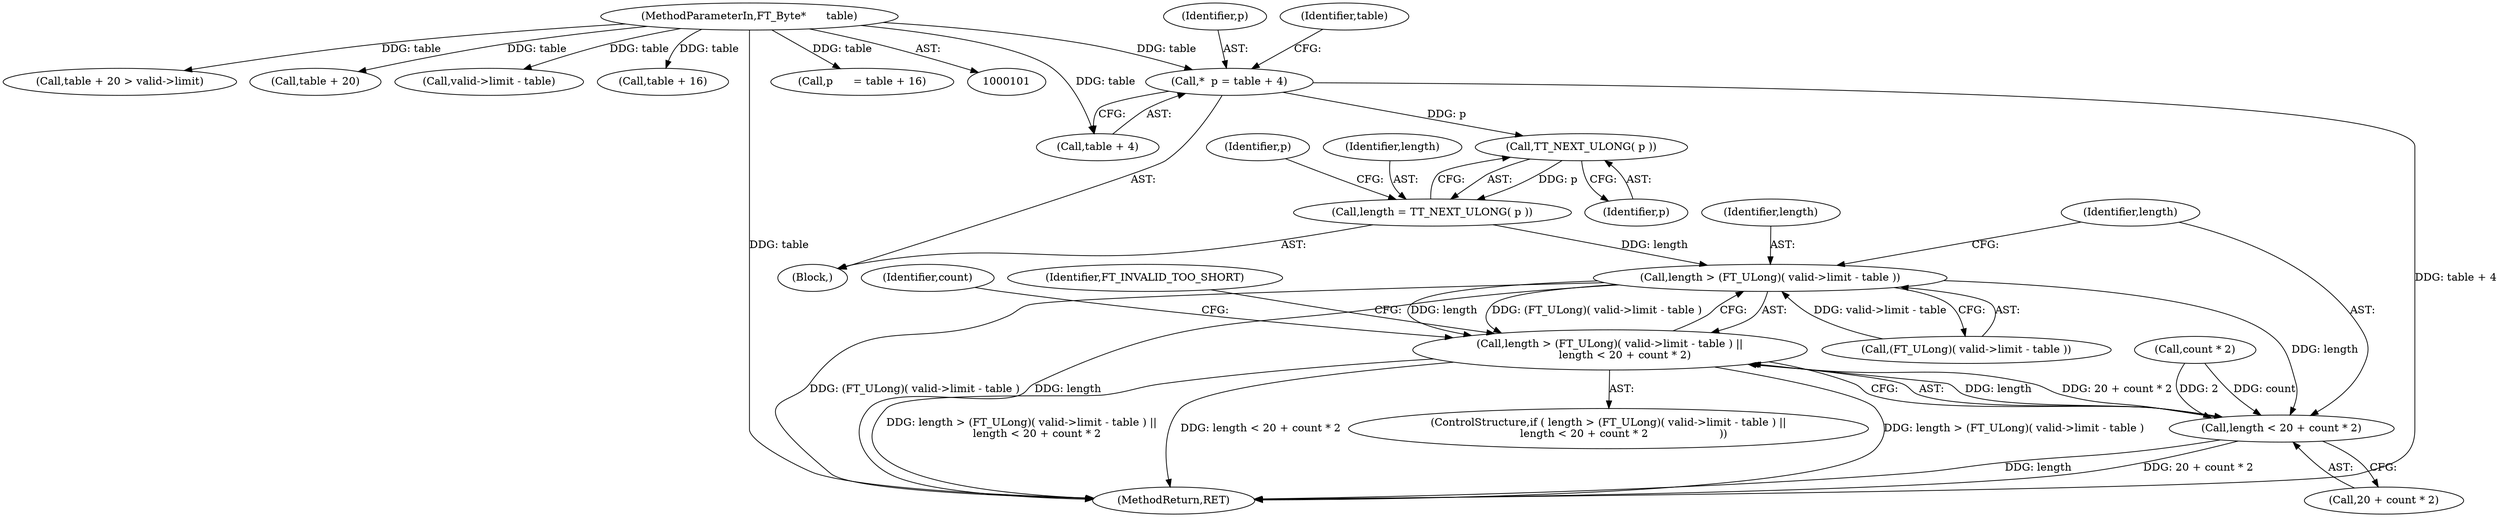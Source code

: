 digraph "0_savannah_a18788b14db60ae3673f932249cd02d33a227c4e@pointer" {
"1000106" [label="(Call,*  p = table + 4)"];
"1000102" [label="(MethodParameterIn,FT_Byte*      table)"];
"1000124" [label="(Call,TT_NEXT_ULONG( p ))"];
"1000122" [label="(Call,length = TT_NEXT_ULONG( p ))"];
"1000137" [label="(Call,length > (FT_ULong)( valid->limit - table ))"];
"1000136" [label="(Call,length > (FT_ULong)( valid->limit - table ) ||\n         length < 20 + count * 2)"];
"1000146" [label="(Call,length < 20 + count * 2)"];
"1000108" [label="(Call,table + 4)"];
"1000116" [label="(Identifier,table)"];
"1000125" [label="(Identifier,p)"];
"1000102" [label="(MethodParameterIn,FT_Byte*      table)"];
"1000138" [label="(Identifier,length)"];
"1000106" [label="(Call,*  p = table + 4)"];
"1000114" [label="(Call,table + 20 > valid->limit)"];
"1000136" [label="(Call,length > (FT_ULong)( valid->limit - table ) ||\n         length < 20 + count * 2)"];
"1000115" [label="(Call,table + 20)"];
"1000127" [label="(Identifier,p)"];
"1000124" [label="(Call,TT_NEXT_ULONG( p ))"];
"1000141" [label="(Call,valid->limit - table)"];
"1000135" [label="(ControlStructure,if ( length > (FT_ULong)( valid->limit - table ) ||\n         length < 20 + count * 2                     ))"];
"1000123" [label="(Identifier,length)"];
"1000147" [label="(Identifier,length)"];
"1000137" [label="(Call,length > (FT_ULong)( valid->limit - table ))"];
"1000150" [label="(Call,count * 2)"];
"1000128" [label="(Call,table + 16)"];
"1000175" [label="(MethodReturn,RET)"];
"1000158" [label="(Identifier,count)"];
"1000107" [label="(Identifier,p)"];
"1000148" [label="(Call,20 + count * 2)"];
"1000139" [label="(Call,(FT_ULong)( valid->limit - table ))"];
"1000122" [label="(Call,length = TT_NEXT_ULONG( p ))"];
"1000126" [label="(Call,p      = table + 16)"];
"1000104" [label="(Block,)"];
"1000146" [label="(Call,length < 20 + count * 2)"];
"1000153" [label="(Identifier,FT_INVALID_TOO_SHORT)"];
"1000106" -> "1000104"  [label="AST: "];
"1000106" -> "1000108"  [label="CFG: "];
"1000107" -> "1000106"  [label="AST: "];
"1000108" -> "1000106"  [label="AST: "];
"1000116" -> "1000106"  [label="CFG: "];
"1000106" -> "1000175"  [label="DDG: table + 4"];
"1000102" -> "1000106"  [label="DDG: table"];
"1000106" -> "1000124"  [label="DDG: p"];
"1000102" -> "1000101"  [label="AST: "];
"1000102" -> "1000175"  [label="DDG: table"];
"1000102" -> "1000108"  [label="DDG: table"];
"1000102" -> "1000114"  [label="DDG: table"];
"1000102" -> "1000115"  [label="DDG: table"];
"1000102" -> "1000126"  [label="DDG: table"];
"1000102" -> "1000128"  [label="DDG: table"];
"1000102" -> "1000141"  [label="DDG: table"];
"1000124" -> "1000122"  [label="AST: "];
"1000124" -> "1000125"  [label="CFG: "];
"1000125" -> "1000124"  [label="AST: "];
"1000122" -> "1000124"  [label="CFG: "];
"1000124" -> "1000122"  [label="DDG: p"];
"1000122" -> "1000104"  [label="AST: "];
"1000123" -> "1000122"  [label="AST: "];
"1000127" -> "1000122"  [label="CFG: "];
"1000122" -> "1000137"  [label="DDG: length"];
"1000137" -> "1000136"  [label="AST: "];
"1000137" -> "1000139"  [label="CFG: "];
"1000138" -> "1000137"  [label="AST: "];
"1000139" -> "1000137"  [label="AST: "];
"1000147" -> "1000137"  [label="CFG: "];
"1000136" -> "1000137"  [label="CFG: "];
"1000137" -> "1000175"  [label="DDG: (FT_ULong)( valid->limit - table )"];
"1000137" -> "1000175"  [label="DDG: length"];
"1000137" -> "1000136"  [label="DDG: length"];
"1000137" -> "1000136"  [label="DDG: (FT_ULong)( valid->limit - table )"];
"1000139" -> "1000137"  [label="DDG: valid->limit - table"];
"1000137" -> "1000146"  [label="DDG: length"];
"1000136" -> "1000135"  [label="AST: "];
"1000136" -> "1000146"  [label="CFG: "];
"1000146" -> "1000136"  [label="AST: "];
"1000153" -> "1000136"  [label="CFG: "];
"1000158" -> "1000136"  [label="CFG: "];
"1000136" -> "1000175"  [label="DDG: length > (FT_ULong)( valid->limit - table ) ||\n         length < 20 + count * 2"];
"1000136" -> "1000175"  [label="DDG: length < 20 + count * 2"];
"1000136" -> "1000175"  [label="DDG: length > (FT_ULong)( valid->limit - table )"];
"1000146" -> "1000136"  [label="DDG: length"];
"1000146" -> "1000136"  [label="DDG: 20 + count * 2"];
"1000146" -> "1000148"  [label="CFG: "];
"1000147" -> "1000146"  [label="AST: "];
"1000148" -> "1000146"  [label="AST: "];
"1000146" -> "1000175"  [label="DDG: 20 + count * 2"];
"1000146" -> "1000175"  [label="DDG: length"];
"1000150" -> "1000146"  [label="DDG: count"];
"1000150" -> "1000146"  [label="DDG: 2"];
}
